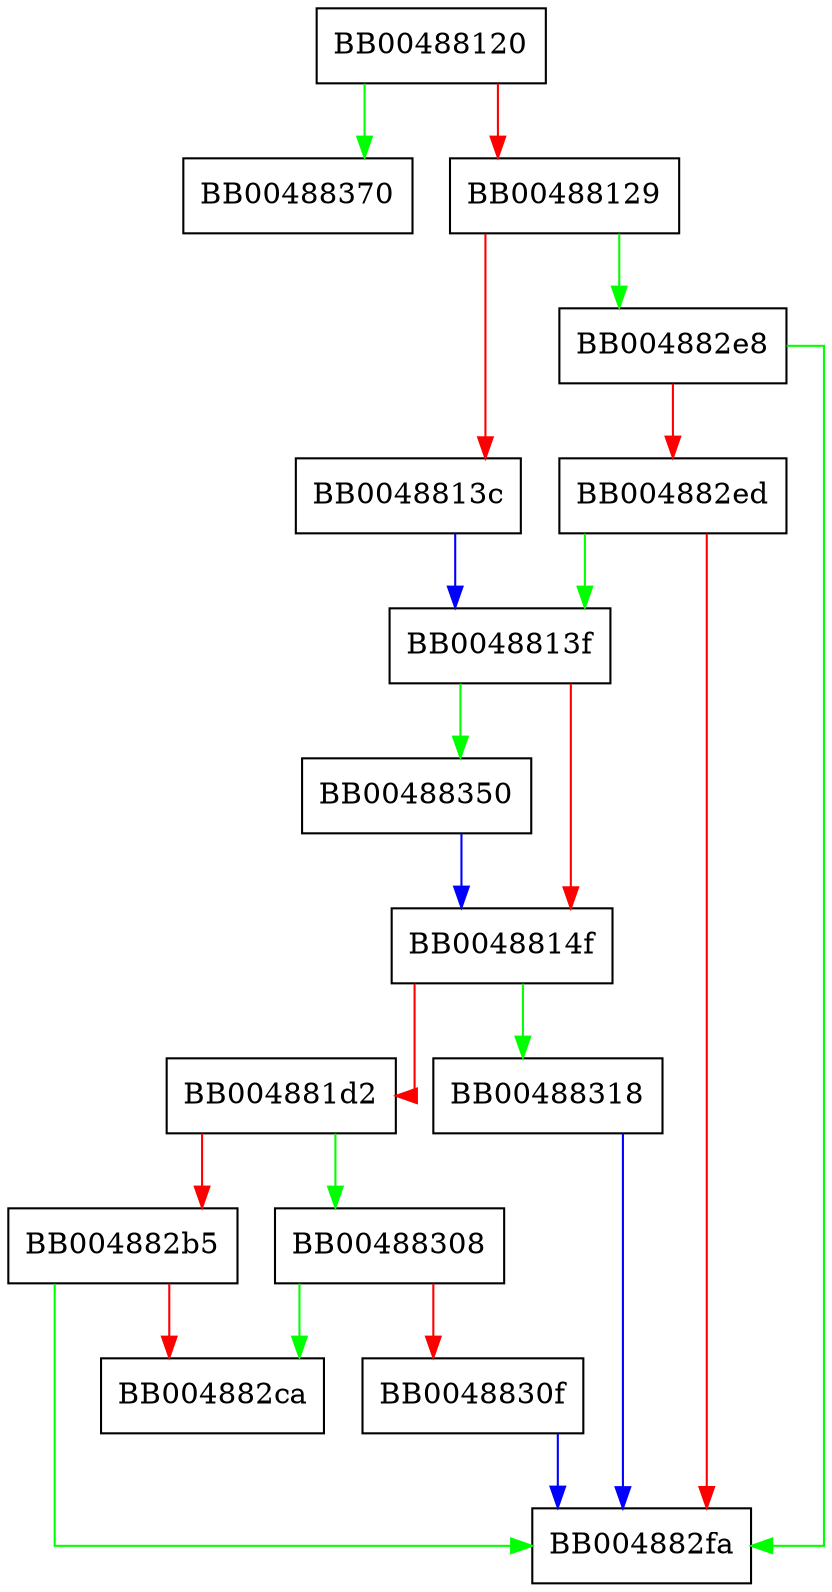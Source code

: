 digraph ossl_ssl_connection_reset {
  node [shape="box"];
  graph [splines=ortho];
  BB00488120 -> BB00488370 [color="green"];
  BB00488120 -> BB00488129 [color="red"];
  BB00488129 -> BB004882e8 [color="green"];
  BB00488129 -> BB0048813c [color="red"];
  BB0048813c -> BB0048813f [color="blue"];
  BB0048813f -> BB00488350 [color="green"];
  BB0048813f -> BB0048814f [color="red"];
  BB0048814f -> BB00488318 [color="green"];
  BB0048814f -> BB004881d2 [color="red"];
  BB004881d2 -> BB00488308 [color="green"];
  BB004881d2 -> BB004882b5 [color="red"];
  BB004882b5 -> BB004882fa [color="green"];
  BB004882b5 -> BB004882ca [color="red"];
  BB004882e8 -> BB004882fa [color="green"];
  BB004882e8 -> BB004882ed [color="red"];
  BB004882ed -> BB0048813f [color="green"];
  BB004882ed -> BB004882fa [color="red"];
  BB00488308 -> BB004882ca [color="green"];
  BB00488308 -> BB0048830f [color="red"];
  BB0048830f -> BB004882fa [color="blue"];
  BB00488318 -> BB004882fa [color="blue"];
  BB00488350 -> BB0048814f [color="blue"];
}